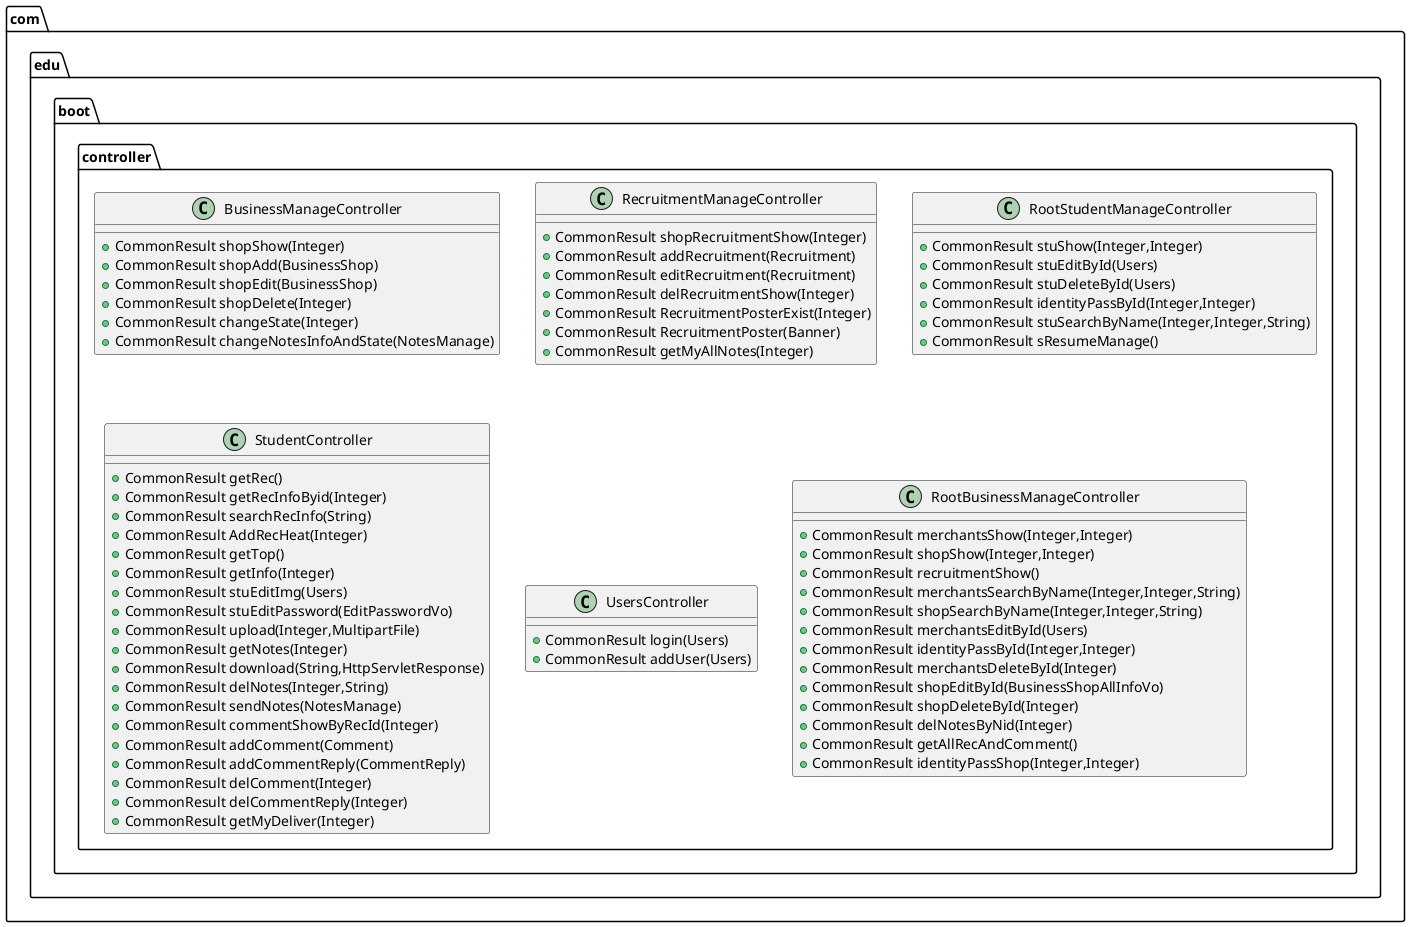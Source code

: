 @startuml
class com.edu.boot.controller.BusinessManageController {
+ CommonResult shopShow(Integer)
+ CommonResult shopAdd(BusinessShop)
+ CommonResult shopEdit(BusinessShop)
+ CommonResult shopDelete(Integer)
+ CommonResult changeState(Integer)
+ CommonResult changeNotesInfoAndState(NotesManage)
}

class com.edu.boot.controller.RecruitmentManageController {
+ CommonResult shopRecruitmentShow(Integer)
+ CommonResult addRecruitment(Recruitment)
+ CommonResult editRecruitment(Recruitment)
+ CommonResult delRecruitmentShow(Integer)
+ CommonResult RecruitmentPosterExist(Integer)
+ CommonResult RecruitmentPoster(Banner)
+ CommonResult getMyAllNotes(Integer)
}

class com.edu.boot.controller.RootStudentManageController {
+ CommonResult stuShow(Integer,Integer)
+ CommonResult stuEditById(Users)
+ CommonResult stuDeleteById(Users)
+ CommonResult identityPassById(Integer,Integer)
+ CommonResult stuSearchByName(Integer,Integer,String)
+ CommonResult sResumeManage()
}

class com.edu.boot.controller.StudentController {
+ CommonResult getRec()
+ CommonResult getRecInfoByid(Integer)
+ CommonResult searchRecInfo(String)
+ CommonResult AddRecHeat(Integer)
+ CommonResult getTop()
+ CommonResult getInfo(Integer)
+ CommonResult stuEditImg(Users)
+ CommonResult stuEditPassword(EditPasswordVo)
+ CommonResult upload(Integer,MultipartFile)
+ CommonResult getNotes(Integer)
+ CommonResult download(String,HttpServletResponse)
+ CommonResult delNotes(Integer,String)
+ CommonResult sendNotes(NotesManage)
+ CommonResult commentShowByRecId(Integer)
+ CommonResult addComment(Comment)
+ CommonResult addCommentReply(CommentReply)
+ CommonResult delComment(Integer)
+ CommonResult delCommentReply(Integer)
+ CommonResult getMyDeliver(Integer)
}

class com.edu.boot.controller.UsersController {
+ CommonResult login(Users)
+ CommonResult addUser(Users)
}

class com.edu.boot.controller.RootBusinessManageController {
+ CommonResult merchantsShow(Integer,Integer)
+ CommonResult shopShow(Integer,Integer)
+ CommonResult recruitmentShow()
+ CommonResult merchantsSearchByName(Integer,Integer,String)
+ CommonResult shopSearchByName(Integer,Integer,String)
+ CommonResult merchantsEditById(Users)
+ CommonResult identityPassById(Integer,Integer)
+ CommonResult merchantsDeleteById(Integer)
+ CommonResult shopEditById(BusinessShopAllInfoVo)
+ CommonResult shopDeleteById(Integer)
+ CommonResult delNotesByNid(Integer)
+ CommonResult getAllRecAndComment()
+ CommonResult identityPassShop(Integer,Integer)
}

@enduml